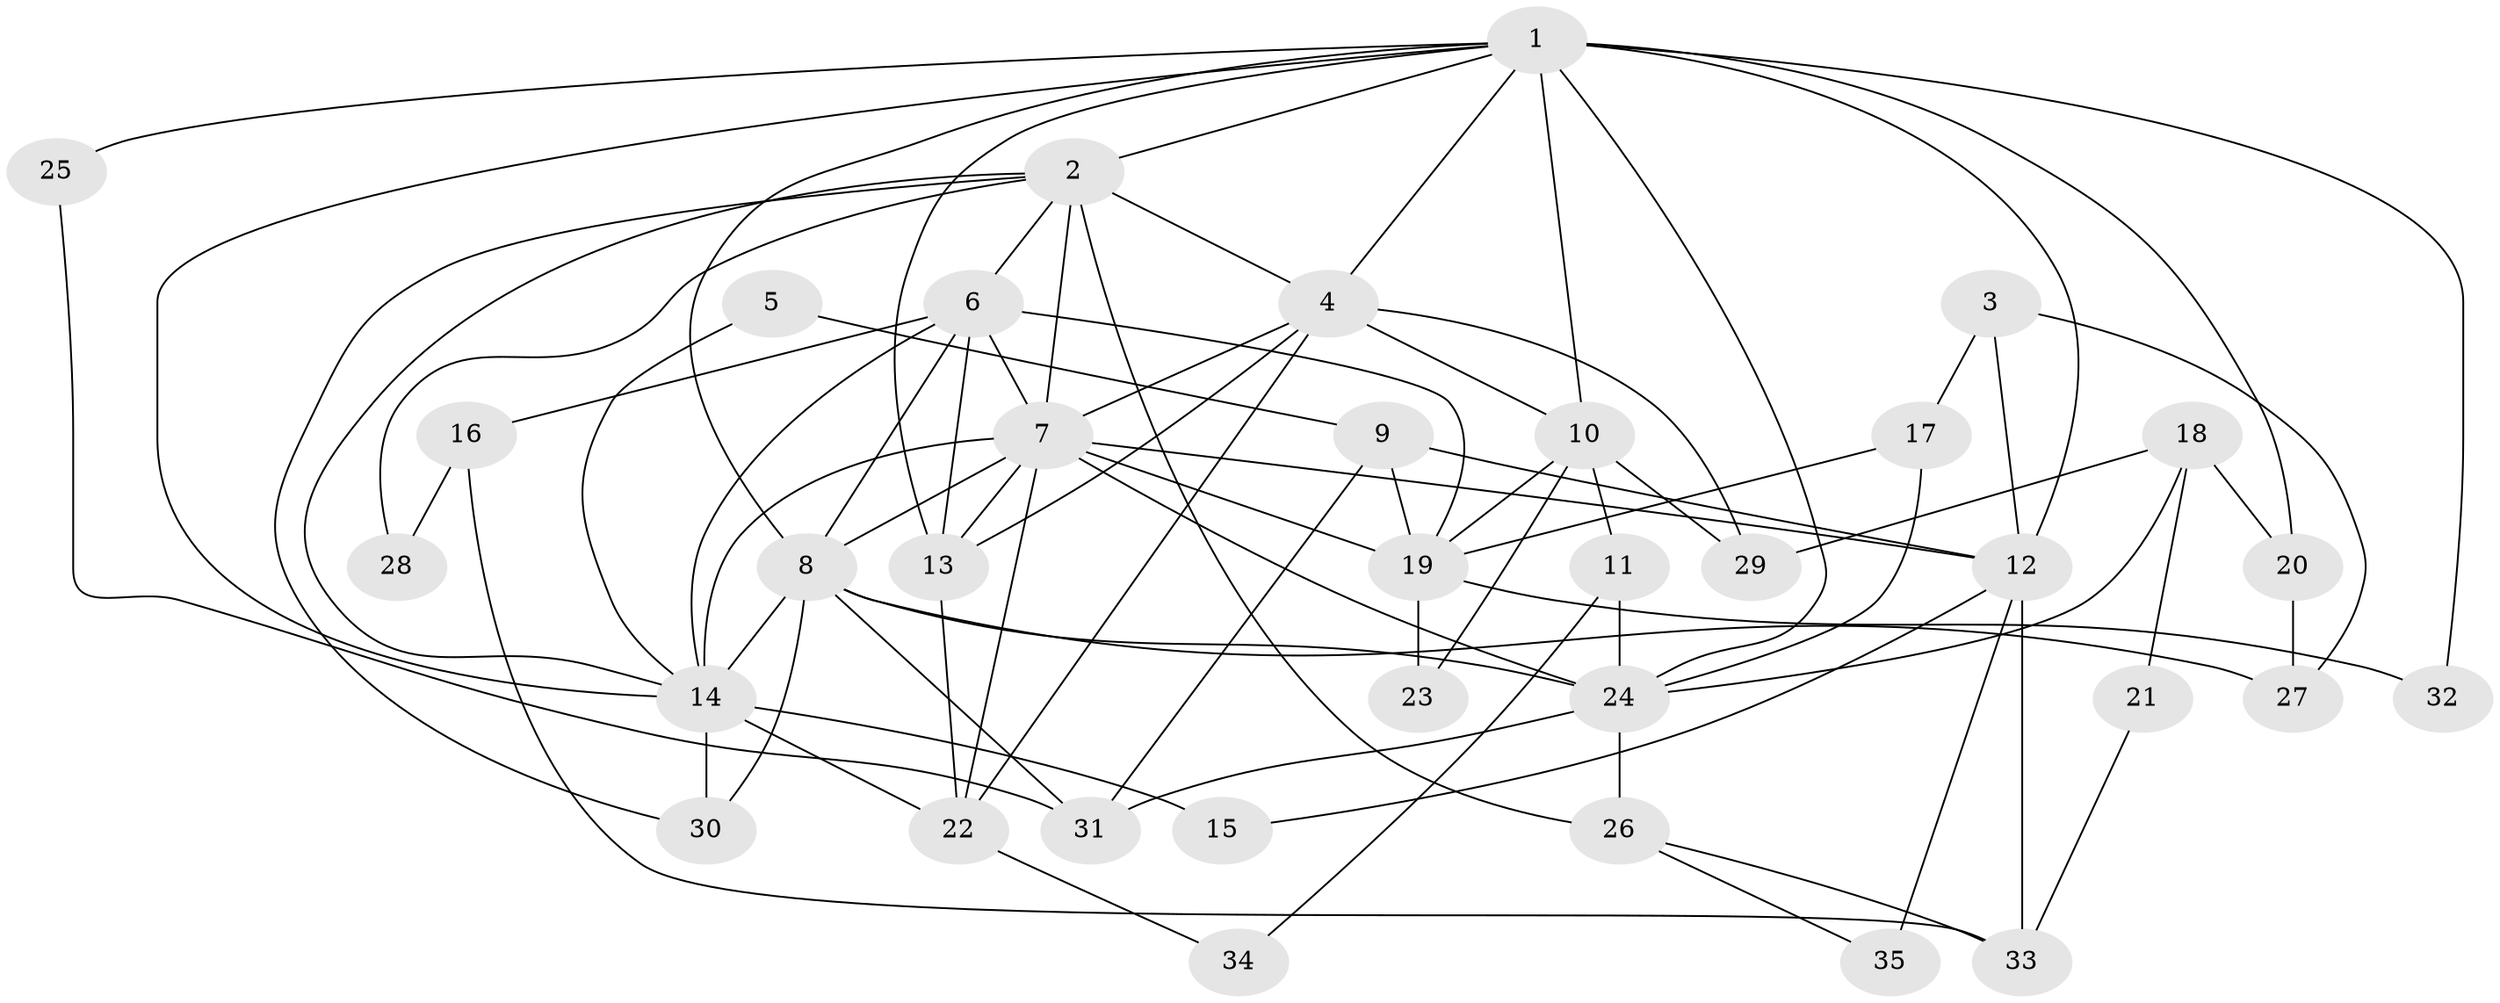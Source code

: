 // original degree distribution, {7: 0.07142857142857142, 3: 0.2714285714285714, 5: 0.22857142857142856, 2: 0.17142857142857143, 4: 0.18571428571428572, 6: 0.05714285714285714, 8: 0.014285714285714285}
// Generated by graph-tools (version 1.1) at 2025/51/03/04/25 22:51:00]
// undirected, 35 vertices, 80 edges
graph export_dot {
  node [color=gray90,style=filled];
  1;
  2;
  3;
  4;
  5;
  6;
  7;
  8;
  9;
  10;
  11;
  12;
  13;
  14;
  15;
  16;
  17;
  18;
  19;
  20;
  21;
  22;
  23;
  24;
  25;
  26;
  27;
  28;
  29;
  30;
  31;
  32;
  33;
  34;
  35;
  1 -- 2 [weight=2.0];
  1 -- 4 [weight=2.0];
  1 -- 8 [weight=2.0];
  1 -- 10 [weight=3.0];
  1 -- 12 [weight=2.0];
  1 -- 13 [weight=1.0];
  1 -- 14 [weight=1.0];
  1 -- 20 [weight=1.0];
  1 -- 24 [weight=2.0];
  1 -- 25 [weight=1.0];
  1 -- 32 [weight=1.0];
  2 -- 4 [weight=1.0];
  2 -- 6 [weight=1.0];
  2 -- 7 [weight=2.0];
  2 -- 14 [weight=1.0];
  2 -- 26 [weight=1.0];
  2 -- 28 [weight=1.0];
  2 -- 30 [weight=1.0];
  3 -- 12 [weight=1.0];
  3 -- 17 [weight=1.0];
  3 -- 27 [weight=1.0];
  4 -- 7 [weight=1.0];
  4 -- 10 [weight=1.0];
  4 -- 13 [weight=1.0];
  4 -- 22 [weight=1.0];
  4 -- 29 [weight=1.0];
  5 -- 9 [weight=1.0];
  5 -- 14 [weight=1.0];
  6 -- 7 [weight=2.0];
  6 -- 8 [weight=1.0];
  6 -- 13 [weight=1.0];
  6 -- 14 [weight=2.0];
  6 -- 16 [weight=1.0];
  6 -- 19 [weight=1.0];
  7 -- 8 [weight=1.0];
  7 -- 12 [weight=2.0];
  7 -- 13 [weight=1.0];
  7 -- 14 [weight=1.0];
  7 -- 19 [weight=1.0];
  7 -- 22 [weight=1.0];
  7 -- 24 [weight=1.0];
  8 -- 14 [weight=2.0];
  8 -- 24 [weight=3.0];
  8 -- 27 [weight=1.0];
  8 -- 30 [weight=1.0];
  8 -- 31 [weight=1.0];
  9 -- 12 [weight=1.0];
  9 -- 19 [weight=1.0];
  9 -- 31 [weight=1.0];
  10 -- 11 [weight=1.0];
  10 -- 19 [weight=1.0];
  10 -- 23 [weight=1.0];
  10 -- 29 [weight=1.0];
  11 -- 24 [weight=1.0];
  11 -- 34 [weight=1.0];
  12 -- 15 [weight=1.0];
  12 -- 33 [weight=2.0];
  12 -- 35 [weight=2.0];
  13 -- 22 [weight=1.0];
  14 -- 15 [weight=2.0];
  14 -- 22 [weight=1.0];
  14 -- 30 [weight=1.0];
  16 -- 28 [weight=1.0];
  16 -- 33 [weight=1.0];
  17 -- 19 [weight=1.0];
  17 -- 24 [weight=1.0];
  18 -- 20 [weight=1.0];
  18 -- 21 [weight=1.0];
  18 -- 24 [weight=1.0];
  18 -- 29 [weight=1.0];
  19 -- 23 [weight=1.0];
  19 -- 32 [weight=1.0];
  20 -- 27 [weight=1.0];
  21 -- 33 [weight=1.0];
  22 -- 34 [weight=1.0];
  24 -- 26 [weight=2.0];
  24 -- 31 [weight=1.0];
  25 -- 31 [weight=1.0];
  26 -- 33 [weight=1.0];
  26 -- 35 [weight=1.0];
}
